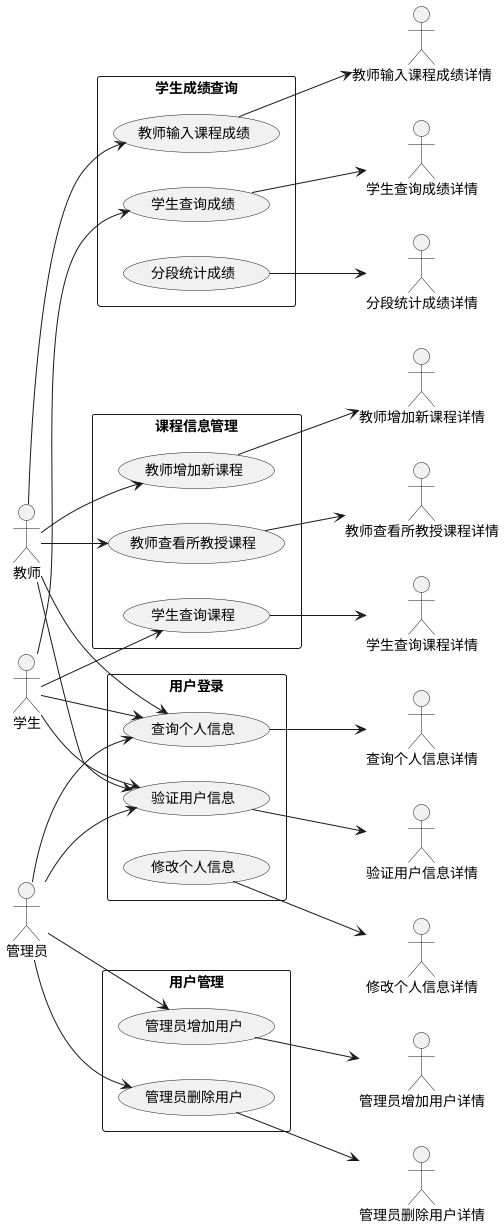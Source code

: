 @startuml
left to right direction

actor "学生" as student
actor "教师" as teacher
actor "管理员" as admin

rectangle "用户登录" {
  usecase "验证用户信息" as checkInfo
  usecase "查询个人信息" as info
  usecase "修改个人信息" as editInfo
}

rectangle "学生成绩查询" {
  usecase "学生查询成绩" as gradeInfo
  usecase "教师输入课程成绩" as gradeEnter
  usecase "分段统计成绩" as sortGrade
}

rectangle "课程信息管理" {
  usecase "学生查询课程" as courseView
  usecase "教师查看所教授课程" as courseViewTeacher
  usecase "教师增加新课程" as addCourse
}

rectangle "用户管理" {
  usecase "管理员增加用户" as addUser
  usecase "管理员删除用户" as deleteUser
}

student --> checkInfo
student --> info
student --> gradeInfo
student --> courseView

teacher --> checkInfo
teacher --> info
teacher --> gradeEnter
teacher --> courseViewTeacher
teacher --> addCourse

admin --> checkInfo
admin --> info
admin --> addUser
admin --> deleteUser

checkInfo --> "验证用户信息详情"
info --> "查询个人信息详情"
editInfo --> "修改个人信息详情"
gradeInfo --> "学生查询成绩详情"
gradeEnter --> "教师输入课程成绩详情"
courseView --> "学生查询课程详情"
courseViewTeacher --> "教师查看所教授课程详情"
addCourse --> "教师增加新课程详情"
addUser --> "管理员增加用户详情"
deleteUser --> "管理员删除用户详情"
sortGrade --> "分段统计成绩详情"

@enduml
